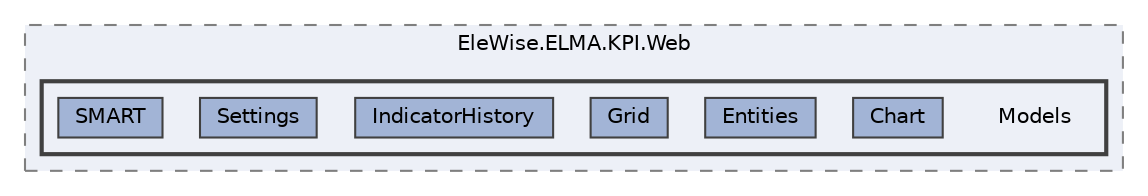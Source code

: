 digraph "Web/Modules/EleWise.ELMA.KPI.Web/Models"
{
 // LATEX_PDF_SIZE
  bgcolor="transparent";
  edge [fontname=Helvetica,fontsize=10,labelfontname=Helvetica,labelfontsize=10];
  node [fontname=Helvetica,fontsize=10,shape=box,height=0.2,width=0.4];
  compound=true
  subgraph clusterdir_b8a3bbf1f972276162a9e7650d9a3def {
    graph [ bgcolor="#edf0f7", pencolor="grey50", label="EleWise.ELMA.KPI.Web", fontname=Helvetica,fontsize=10 style="filled,dashed", URL="dir_b8a3bbf1f972276162a9e7650d9a3def.html",tooltip=""]
  subgraph clusterdir_f6b6688ac3dd9a2701372e5777fc6b3c {
    graph [ bgcolor="#edf0f7", pencolor="grey25", label="", fontname=Helvetica,fontsize=10 style="filled,bold", URL="dir_f6b6688ac3dd9a2701372e5777fc6b3c.html",tooltip=""]
    dir_f6b6688ac3dd9a2701372e5777fc6b3c [shape=plaintext, label="Models"];
  dir_cc5fd8926ce35b1c3c467bfcab8197ae [label="Chart", fillcolor="#a2b4d6", color="grey25", style="filled", URL="dir_cc5fd8926ce35b1c3c467bfcab8197ae.html",tooltip=""];
  dir_50f46e32829404551292174da66cd311 [label="Entities", fillcolor="#a2b4d6", color="grey25", style="filled", URL="dir_50f46e32829404551292174da66cd311.html",tooltip=""];
  dir_ffbd5fa73202791b268345f0573b4303 [label="Grid", fillcolor="#a2b4d6", color="grey25", style="filled", URL="dir_ffbd5fa73202791b268345f0573b4303.html",tooltip=""];
  dir_be48aa23dfc5699f2588d0f7d4ef3bba [label="IndicatorHistory", fillcolor="#a2b4d6", color="grey25", style="filled", URL="dir_be48aa23dfc5699f2588d0f7d4ef3bba.html",tooltip=""];
  dir_f1ea0d40d828b949d2a6b44880b04213 [label="Settings", fillcolor="#a2b4d6", color="grey25", style="filled", URL="dir_f1ea0d40d828b949d2a6b44880b04213.html",tooltip=""];
  dir_405312e91222d8f5480ae34ceedaedb3 [label="SMART", fillcolor="#a2b4d6", color="grey25", style="filled", URL="dir_405312e91222d8f5480ae34ceedaedb3.html",tooltip=""];
  }
  }
}
